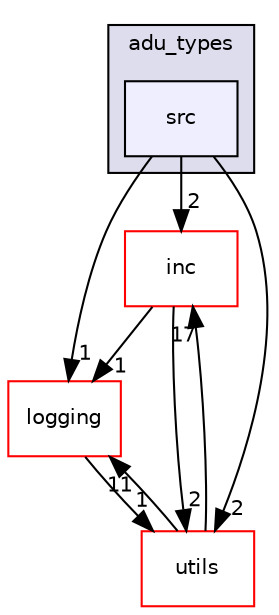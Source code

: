 digraph "src/adu_types/src" {
  compound=true
  node [ fontsize="10", fontname="Helvetica"];
  edge [ labelfontsize="10", labelfontname="Helvetica"];
  subgraph clusterdir_2fa9b52a3673ed0f8fcfc3f4f3ae93e3 {
    graph [ bgcolor="#ddddee", pencolor="black", label="adu_types" fontname="Helvetica", fontsize="10", URL="dir_2fa9b52a3673ed0f8fcfc3f4f3ae93e3.html"]
  dir_9a45c317a11e9d43975330718ea0ed1f [shape=box, label="src", style="filled", fillcolor="#eeeeff", pencolor="black", URL="dir_9a45c317a11e9d43975330718ea0ed1f.html"];
  }
  dir_6ebc7b61b6cc5c8e2d6a1228e146a5b6 [shape=box label="inc" fillcolor="white" style="filled" color="red" URL="dir_6ebc7b61b6cc5c8e2d6a1228e146a5b6.html"];
  dir_b3320b59a4aa4a7431bc8488b87009bf [shape=box label="logging" fillcolor="white" style="filled" color="red" URL="dir_b3320b59a4aa4a7431bc8488b87009bf.html"];
  dir_313caf1132e152dd9b58bea13a4052ca [shape=box label="utils" fillcolor="white" style="filled" color="red" URL="dir_313caf1132e152dd9b58bea13a4052ca.html"];
  dir_6ebc7b61b6cc5c8e2d6a1228e146a5b6->dir_b3320b59a4aa4a7431bc8488b87009bf [headlabel="1", labeldistance=1.5 headhref="dir_000004_000143.html"];
  dir_6ebc7b61b6cc5c8e2d6a1228e146a5b6->dir_313caf1132e152dd9b58bea13a4052ca [headlabel="2", labeldistance=1.5 headhref="dir_000004_000154.html"];
  dir_b3320b59a4aa4a7431bc8488b87009bf->dir_313caf1132e152dd9b58bea13a4052ca [headlabel="1", labeldistance=1.5 headhref="dir_000143_000154.html"];
  dir_9a45c317a11e9d43975330718ea0ed1f->dir_6ebc7b61b6cc5c8e2d6a1228e146a5b6 [headlabel="2", labeldistance=1.5 headhref="dir_000007_000004.html"];
  dir_9a45c317a11e9d43975330718ea0ed1f->dir_b3320b59a4aa4a7431bc8488b87009bf [headlabel="1", labeldistance=1.5 headhref="dir_000007_000143.html"];
  dir_9a45c317a11e9d43975330718ea0ed1f->dir_313caf1132e152dd9b58bea13a4052ca [headlabel="2", labeldistance=1.5 headhref="dir_000007_000154.html"];
  dir_313caf1132e152dd9b58bea13a4052ca->dir_6ebc7b61b6cc5c8e2d6a1228e146a5b6 [headlabel="17", labeldistance=1.5 headhref="dir_000154_000004.html"];
  dir_313caf1132e152dd9b58bea13a4052ca->dir_b3320b59a4aa4a7431bc8488b87009bf [headlabel="11", labeldistance=1.5 headhref="dir_000154_000143.html"];
}
